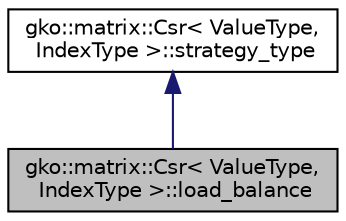 digraph "gko::matrix::Csr&lt; ValueType, IndexType &gt;::load_balance"
{
 // INTERACTIVE_SVG=YES
  edge [fontname="Helvetica",fontsize="10",labelfontname="Helvetica",labelfontsize="10"];
  node [fontname="Helvetica",fontsize="10",shape=record];
  Node1 [label="gko::matrix::Csr\< ValueType,\l IndexType \>::load_balance",height=0.2,width=0.4,color="black", fillcolor="grey75", style="filled", fontcolor="black"];
  Node2 -> Node1 [dir="back",color="midnightblue",fontsize="10",style="solid",fontname="Helvetica"];
  Node2 [label="gko::matrix::Csr\< ValueType,\l IndexType \>::strategy_type",height=0.2,width=0.4,color="black", fillcolor="white", style="filled",URL="$classgko_1_1matrix_1_1Csr_1_1strategy__type.html"];
}
